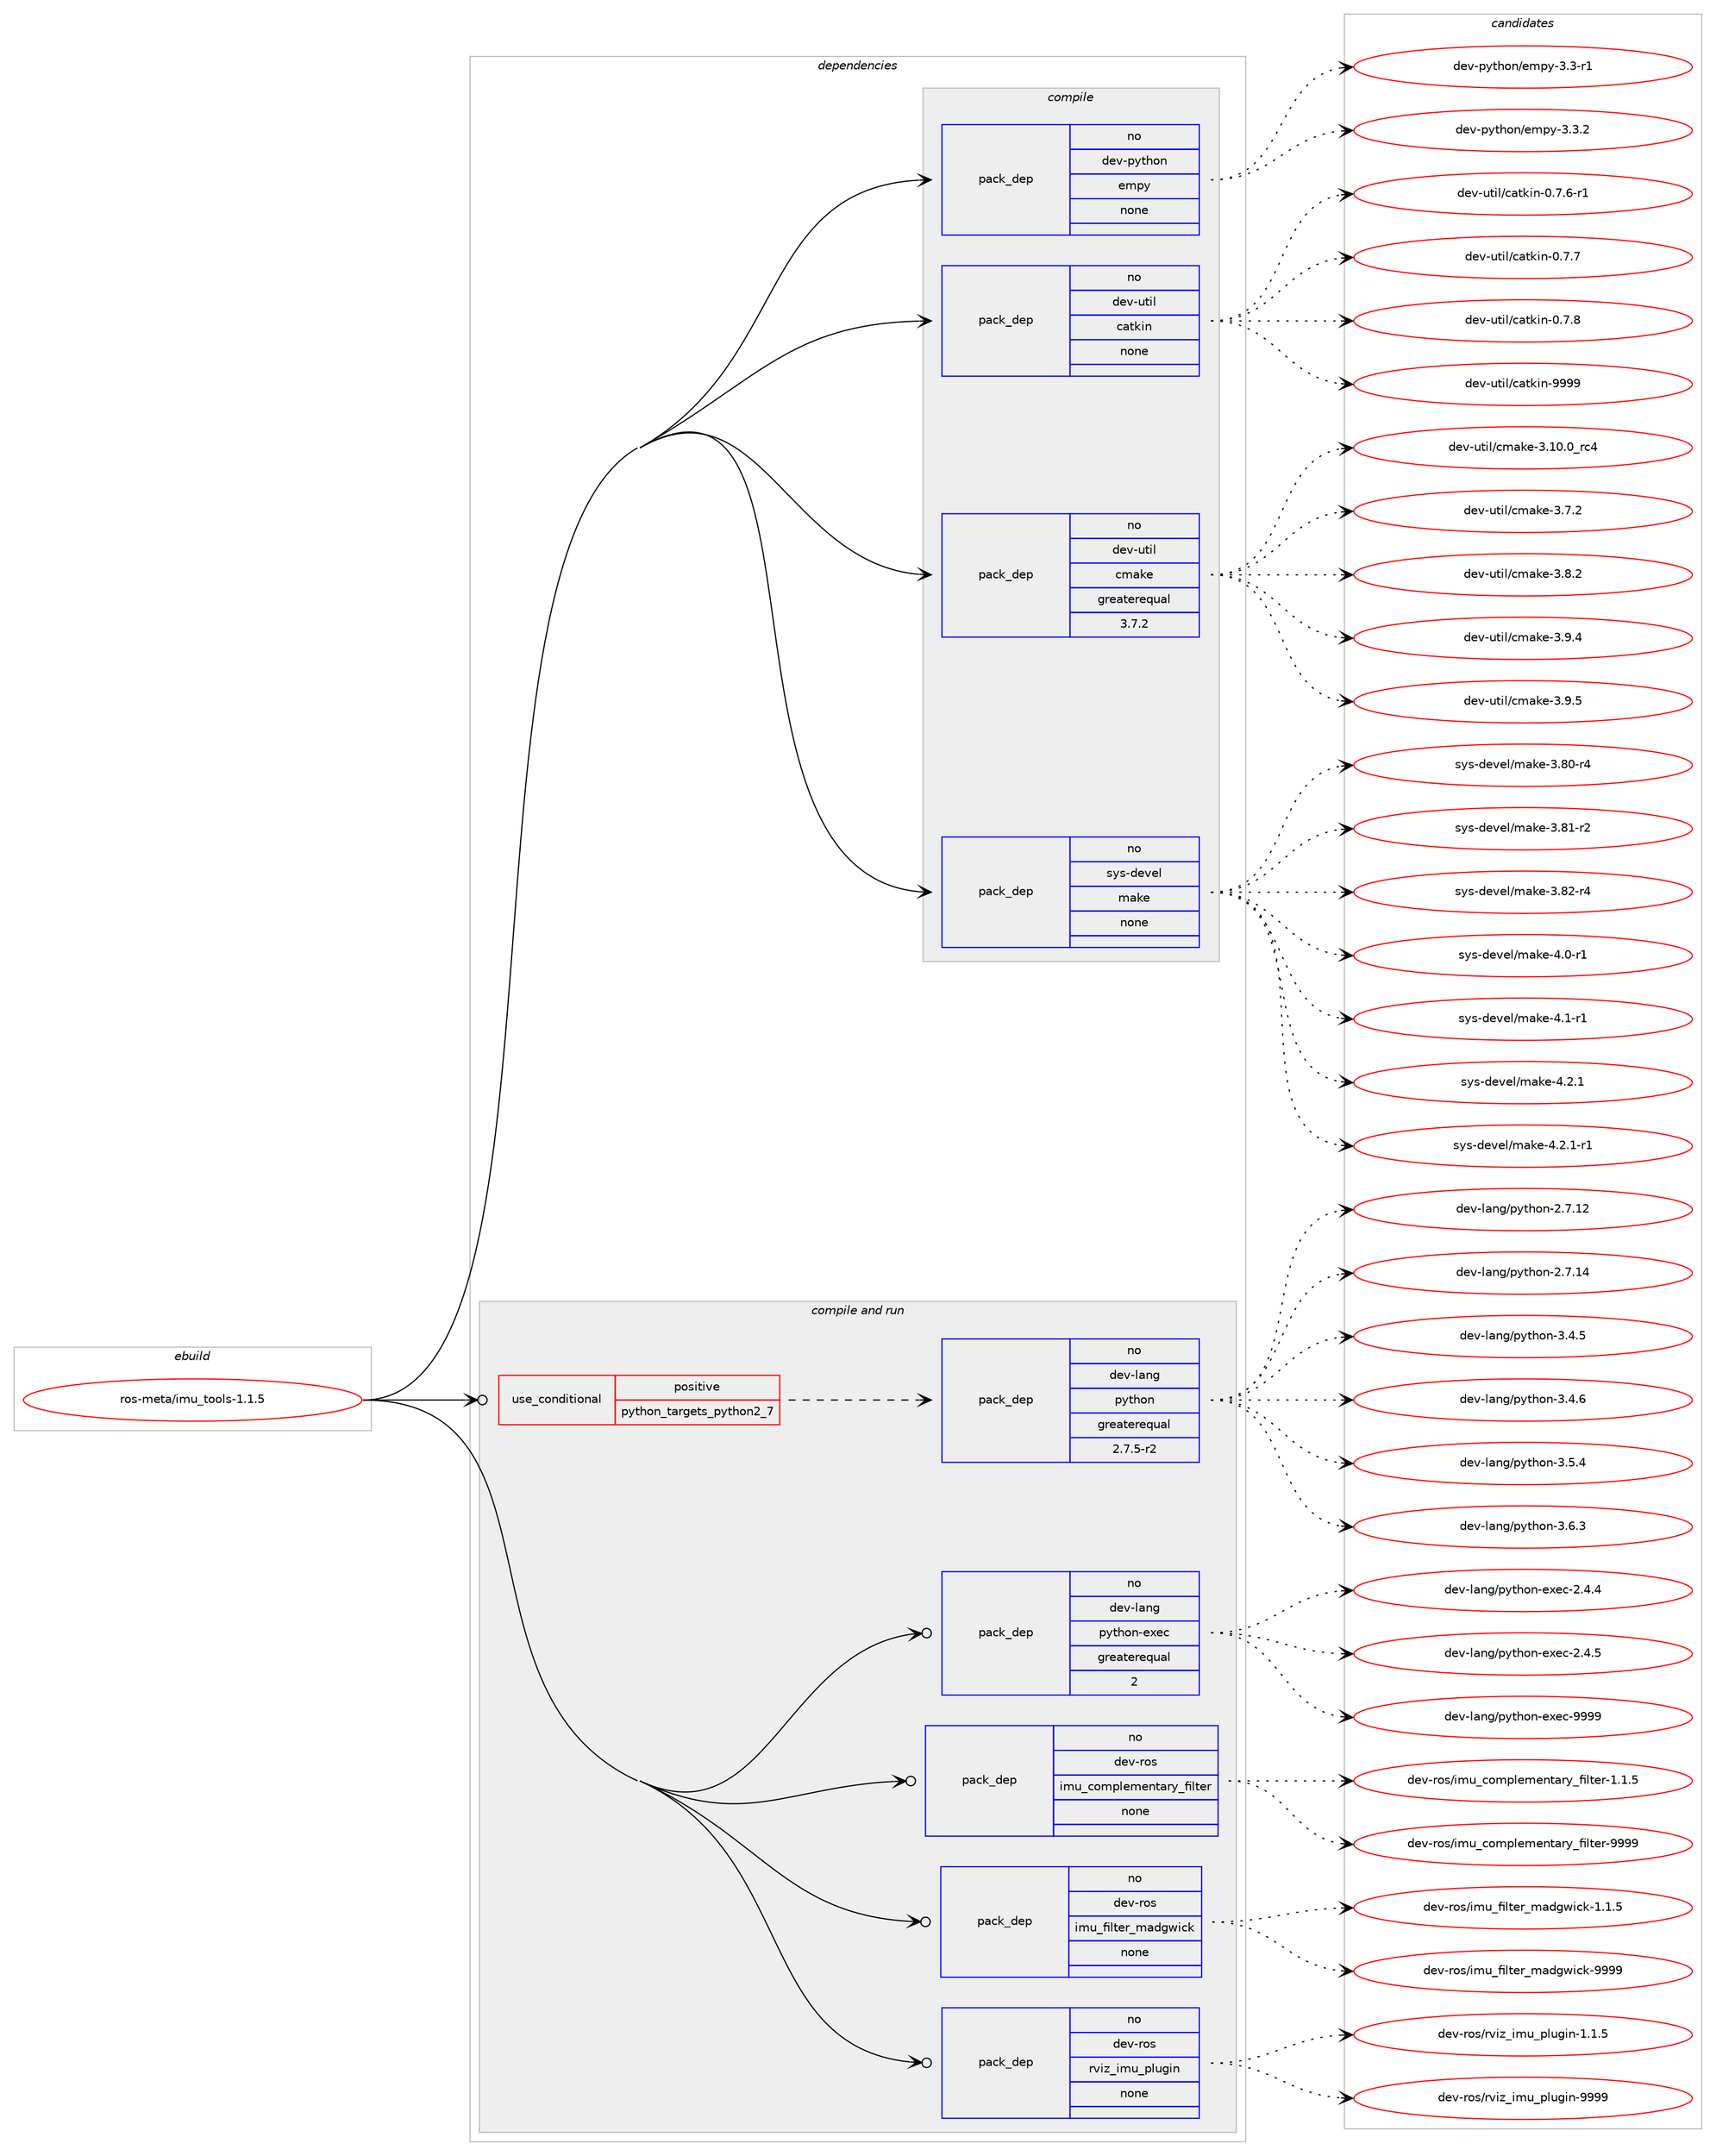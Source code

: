 digraph prolog {

# *************
# Graph options
# *************

newrank=true;
concentrate=true;
compound=true;
graph [rankdir=LR,fontname=Helvetica,fontsize=10,ranksep=1.5];#, ranksep=2.5, nodesep=0.2];
edge  [arrowhead=vee];
node  [fontname=Helvetica,fontsize=10];

# **********
# The ebuild
# **********

subgraph cluster_leftcol {
color=gray;
rank=same;
label=<<i>ebuild</i>>;
id [label="ros-meta/imu_tools-1.1.5", color=red, width=4, href="../ros-meta/imu_tools-1.1.5.svg"];
}

# ****************
# The dependencies
# ****************

subgraph cluster_midcol {
color=gray;
label=<<i>dependencies</i>>;
subgraph cluster_compile {
fillcolor="#eeeeee";
style=filled;
label=<<i>compile</i>>;
subgraph pack325143 {
dependency441791 [label=<<TABLE BORDER="0" CELLBORDER="1" CELLSPACING="0" CELLPADDING="4" WIDTH="220"><TR><TD ROWSPAN="6" CELLPADDING="30">pack_dep</TD></TR><TR><TD WIDTH="110">no</TD></TR><TR><TD>dev-python</TD></TR><TR><TD>empy</TD></TR><TR><TD>none</TD></TR><TR><TD></TD></TR></TABLE>>, shape=none, color=blue];
}
id:e -> dependency441791:w [weight=20,style="solid",arrowhead="vee"];
subgraph pack325144 {
dependency441792 [label=<<TABLE BORDER="0" CELLBORDER="1" CELLSPACING="0" CELLPADDING="4" WIDTH="220"><TR><TD ROWSPAN="6" CELLPADDING="30">pack_dep</TD></TR><TR><TD WIDTH="110">no</TD></TR><TR><TD>dev-util</TD></TR><TR><TD>catkin</TD></TR><TR><TD>none</TD></TR><TR><TD></TD></TR></TABLE>>, shape=none, color=blue];
}
id:e -> dependency441792:w [weight=20,style="solid",arrowhead="vee"];
subgraph pack325145 {
dependency441793 [label=<<TABLE BORDER="0" CELLBORDER="1" CELLSPACING="0" CELLPADDING="4" WIDTH="220"><TR><TD ROWSPAN="6" CELLPADDING="30">pack_dep</TD></TR><TR><TD WIDTH="110">no</TD></TR><TR><TD>dev-util</TD></TR><TR><TD>cmake</TD></TR><TR><TD>greaterequal</TD></TR><TR><TD>3.7.2</TD></TR></TABLE>>, shape=none, color=blue];
}
id:e -> dependency441793:w [weight=20,style="solid",arrowhead="vee"];
subgraph pack325146 {
dependency441794 [label=<<TABLE BORDER="0" CELLBORDER="1" CELLSPACING="0" CELLPADDING="4" WIDTH="220"><TR><TD ROWSPAN="6" CELLPADDING="30">pack_dep</TD></TR><TR><TD WIDTH="110">no</TD></TR><TR><TD>sys-devel</TD></TR><TR><TD>make</TD></TR><TR><TD>none</TD></TR><TR><TD></TD></TR></TABLE>>, shape=none, color=blue];
}
id:e -> dependency441794:w [weight=20,style="solid",arrowhead="vee"];
}
subgraph cluster_compileandrun {
fillcolor="#eeeeee";
style=filled;
label=<<i>compile and run</i>>;
subgraph cond108999 {
dependency441795 [label=<<TABLE BORDER="0" CELLBORDER="1" CELLSPACING="0" CELLPADDING="4"><TR><TD ROWSPAN="3" CELLPADDING="10">use_conditional</TD></TR><TR><TD>positive</TD></TR><TR><TD>python_targets_python2_7</TD></TR></TABLE>>, shape=none, color=red];
subgraph pack325147 {
dependency441796 [label=<<TABLE BORDER="0" CELLBORDER="1" CELLSPACING="0" CELLPADDING="4" WIDTH="220"><TR><TD ROWSPAN="6" CELLPADDING="30">pack_dep</TD></TR><TR><TD WIDTH="110">no</TD></TR><TR><TD>dev-lang</TD></TR><TR><TD>python</TD></TR><TR><TD>greaterequal</TD></TR><TR><TD>2.7.5-r2</TD></TR></TABLE>>, shape=none, color=blue];
}
dependency441795:e -> dependency441796:w [weight=20,style="dashed",arrowhead="vee"];
}
id:e -> dependency441795:w [weight=20,style="solid",arrowhead="odotvee"];
subgraph pack325148 {
dependency441797 [label=<<TABLE BORDER="0" CELLBORDER="1" CELLSPACING="0" CELLPADDING="4" WIDTH="220"><TR><TD ROWSPAN="6" CELLPADDING="30">pack_dep</TD></TR><TR><TD WIDTH="110">no</TD></TR><TR><TD>dev-lang</TD></TR><TR><TD>python-exec</TD></TR><TR><TD>greaterequal</TD></TR><TR><TD>2</TD></TR></TABLE>>, shape=none, color=blue];
}
id:e -> dependency441797:w [weight=20,style="solid",arrowhead="odotvee"];
subgraph pack325149 {
dependency441798 [label=<<TABLE BORDER="0" CELLBORDER="1" CELLSPACING="0" CELLPADDING="4" WIDTH="220"><TR><TD ROWSPAN="6" CELLPADDING="30">pack_dep</TD></TR><TR><TD WIDTH="110">no</TD></TR><TR><TD>dev-ros</TD></TR><TR><TD>imu_complementary_filter</TD></TR><TR><TD>none</TD></TR><TR><TD></TD></TR></TABLE>>, shape=none, color=blue];
}
id:e -> dependency441798:w [weight=20,style="solid",arrowhead="odotvee"];
subgraph pack325150 {
dependency441799 [label=<<TABLE BORDER="0" CELLBORDER="1" CELLSPACING="0" CELLPADDING="4" WIDTH="220"><TR><TD ROWSPAN="6" CELLPADDING="30">pack_dep</TD></TR><TR><TD WIDTH="110">no</TD></TR><TR><TD>dev-ros</TD></TR><TR><TD>imu_filter_madgwick</TD></TR><TR><TD>none</TD></TR><TR><TD></TD></TR></TABLE>>, shape=none, color=blue];
}
id:e -> dependency441799:w [weight=20,style="solid",arrowhead="odotvee"];
subgraph pack325151 {
dependency441800 [label=<<TABLE BORDER="0" CELLBORDER="1" CELLSPACING="0" CELLPADDING="4" WIDTH="220"><TR><TD ROWSPAN="6" CELLPADDING="30">pack_dep</TD></TR><TR><TD WIDTH="110">no</TD></TR><TR><TD>dev-ros</TD></TR><TR><TD>rviz_imu_plugin</TD></TR><TR><TD>none</TD></TR><TR><TD></TD></TR></TABLE>>, shape=none, color=blue];
}
id:e -> dependency441800:w [weight=20,style="solid",arrowhead="odotvee"];
}
subgraph cluster_run {
fillcolor="#eeeeee";
style=filled;
label=<<i>run</i>>;
}
}

# **************
# The candidates
# **************

subgraph cluster_choices {
rank=same;
color=gray;
label=<<i>candidates</i>>;

subgraph choice325143 {
color=black;
nodesep=1;
choice1001011184511212111610411111047101109112121455146514511449 [label="dev-python/empy-3.3-r1", color=red, width=4,href="../dev-python/empy-3.3-r1.svg"];
choice1001011184511212111610411111047101109112121455146514650 [label="dev-python/empy-3.3.2", color=red, width=4,href="../dev-python/empy-3.3.2.svg"];
dependency441791:e -> choice1001011184511212111610411111047101109112121455146514511449:w [style=dotted,weight="100"];
dependency441791:e -> choice1001011184511212111610411111047101109112121455146514650:w [style=dotted,weight="100"];
}
subgraph choice325144 {
color=black;
nodesep=1;
choice100101118451171161051084799971161071051104548465546544511449 [label="dev-util/catkin-0.7.6-r1", color=red, width=4,href="../dev-util/catkin-0.7.6-r1.svg"];
choice10010111845117116105108479997116107105110454846554655 [label="dev-util/catkin-0.7.7", color=red, width=4,href="../dev-util/catkin-0.7.7.svg"];
choice10010111845117116105108479997116107105110454846554656 [label="dev-util/catkin-0.7.8", color=red, width=4,href="../dev-util/catkin-0.7.8.svg"];
choice100101118451171161051084799971161071051104557575757 [label="dev-util/catkin-9999", color=red, width=4,href="../dev-util/catkin-9999.svg"];
dependency441792:e -> choice100101118451171161051084799971161071051104548465546544511449:w [style=dotted,weight="100"];
dependency441792:e -> choice10010111845117116105108479997116107105110454846554655:w [style=dotted,weight="100"];
dependency441792:e -> choice10010111845117116105108479997116107105110454846554656:w [style=dotted,weight="100"];
dependency441792:e -> choice100101118451171161051084799971161071051104557575757:w [style=dotted,weight="100"];
}
subgraph choice325145 {
color=black;
nodesep=1;
choice1001011184511711610510847991099710710145514649484648951149952 [label="dev-util/cmake-3.10.0_rc4", color=red, width=4,href="../dev-util/cmake-3.10.0_rc4.svg"];
choice10010111845117116105108479910997107101455146554650 [label="dev-util/cmake-3.7.2", color=red, width=4,href="../dev-util/cmake-3.7.2.svg"];
choice10010111845117116105108479910997107101455146564650 [label="dev-util/cmake-3.8.2", color=red, width=4,href="../dev-util/cmake-3.8.2.svg"];
choice10010111845117116105108479910997107101455146574652 [label="dev-util/cmake-3.9.4", color=red, width=4,href="../dev-util/cmake-3.9.4.svg"];
choice10010111845117116105108479910997107101455146574653 [label="dev-util/cmake-3.9.5", color=red, width=4,href="../dev-util/cmake-3.9.5.svg"];
dependency441793:e -> choice1001011184511711610510847991099710710145514649484648951149952:w [style=dotted,weight="100"];
dependency441793:e -> choice10010111845117116105108479910997107101455146554650:w [style=dotted,weight="100"];
dependency441793:e -> choice10010111845117116105108479910997107101455146564650:w [style=dotted,weight="100"];
dependency441793:e -> choice10010111845117116105108479910997107101455146574652:w [style=dotted,weight="100"];
dependency441793:e -> choice10010111845117116105108479910997107101455146574653:w [style=dotted,weight="100"];
}
subgraph choice325146 {
color=black;
nodesep=1;
choice11512111545100101118101108471099710710145514656484511452 [label="sys-devel/make-3.80-r4", color=red, width=4,href="../sys-devel/make-3.80-r4.svg"];
choice11512111545100101118101108471099710710145514656494511450 [label="sys-devel/make-3.81-r2", color=red, width=4,href="../sys-devel/make-3.81-r2.svg"];
choice11512111545100101118101108471099710710145514656504511452 [label="sys-devel/make-3.82-r4", color=red, width=4,href="../sys-devel/make-3.82-r4.svg"];
choice115121115451001011181011084710997107101455246484511449 [label="sys-devel/make-4.0-r1", color=red, width=4,href="../sys-devel/make-4.0-r1.svg"];
choice115121115451001011181011084710997107101455246494511449 [label="sys-devel/make-4.1-r1", color=red, width=4,href="../sys-devel/make-4.1-r1.svg"];
choice115121115451001011181011084710997107101455246504649 [label="sys-devel/make-4.2.1", color=red, width=4,href="../sys-devel/make-4.2.1.svg"];
choice1151211154510010111810110847109971071014552465046494511449 [label="sys-devel/make-4.2.1-r1", color=red, width=4,href="../sys-devel/make-4.2.1-r1.svg"];
dependency441794:e -> choice11512111545100101118101108471099710710145514656484511452:w [style=dotted,weight="100"];
dependency441794:e -> choice11512111545100101118101108471099710710145514656494511450:w [style=dotted,weight="100"];
dependency441794:e -> choice11512111545100101118101108471099710710145514656504511452:w [style=dotted,weight="100"];
dependency441794:e -> choice115121115451001011181011084710997107101455246484511449:w [style=dotted,weight="100"];
dependency441794:e -> choice115121115451001011181011084710997107101455246494511449:w [style=dotted,weight="100"];
dependency441794:e -> choice115121115451001011181011084710997107101455246504649:w [style=dotted,weight="100"];
dependency441794:e -> choice1151211154510010111810110847109971071014552465046494511449:w [style=dotted,weight="100"];
}
subgraph choice325147 {
color=black;
nodesep=1;
choice10010111845108971101034711212111610411111045504655464950 [label="dev-lang/python-2.7.12", color=red, width=4,href="../dev-lang/python-2.7.12.svg"];
choice10010111845108971101034711212111610411111045504655464952 [label="dev-lang/python-2.7.14", color=red, width=4,href="../dev-lang/python-2.7.14.svg"];
choice100101118451089711010347112121116104111110455146524653 [label="dev-lang/python-3.4.5", color=red, width=4,href="../dev-lang/python-3.4.5.svg"];
choice100101118451089711010347112121116104111110455146524654 [label="dev-lang/python-3.4.6", color=red, width=4,href="../dev-lang/python-3.4.6.svg"];
choice100101118451089711010347112121116104111110455146534652 [label="dev-lang/python-3.5.4", color=red, width=4,href="../dev-lang/python-3.5.4.svg"];
choice100101118451089711010347112121116104111110455146544651 [label="dev-lang/python-3.6.3", color=red, width=4,href="../dev-lang/python-3.6.3.svg"];
dependency441796:e -> choice10010111845108971101034711212111610411111045504655464950:w [style=dotted,weight="100"];
dependency441796:e -> choice10010111845108971101034711212111610411111045504655464952:w [style=dotted,weight="100"];
dependency441796:e -> choice100101118451089711010347112121116104111110455146524653:w [style=dotted,weight="100"];
dependency441796:e -> choice100101118451089711010347112121116104111110455146524654:w [style=dotted,weight="100"];
dependency441796:e -> choice100101118451089711010347112121116104111110455146534652:w [style=dotted,weight="100"];
dependency441796:e -> choice100101118451089711010347112121116104111110455146544651:w [style=dotted,weight="100"];
}
subgraph choice325148 {
color=black;
nodesep=1;
choice1001011184510897110103471121211161041111104510112010199455046524652 [label="dev-lang/python-exec-2.4.4", color=red, width=4,href="../dev-lang/python-exec-2.4.4.svg"];
choice1001011184510897110103471121211161041111104510112010199455046524653 [label="dev-lang/python-exec-2.4.5", color=red, width=4,href="../dev-lang/python-exec-2.4.5.svg"];
choice10010111845108971101034711212111610411111045101120101994557575757 [label="dev-lang/python-exec-9999", color=red, width=4,href="../dev-lang/python-exec-9999.svg"];
dependency441797:e -> choice1001011184510897110103471121211161041111104510112010199455046524652:w [style=dotted,weight="100"];
dependency441797:e -> choice1001011184510897110103471121211161041111104510112010199455046524653:w [style=dotted,weight="100"];
dependency441797:e -> choice10010111845108971101034711212111610411111045101120101994557575757:w [style=dotted,weight="100"];
}
subgraph choice325149 {
color=black;
nodesep=1;
choice100101118451141111154710510911795991111091121081011091011101169711412195102105108116101114454946494653 [label="dev-ros/imu_complementary_filter-1.1.5", color=red, width=4,href="../dev-ros/imu_complementary_filter-1.1.5.svg"];
choice1001011184511411111547105109117959911110911210810110910111011697114121951021051081161011144557575757 [label="dev-ros/imu_complementary_filter-9999", color=red, width=4,href="../dev-ros/imu_complementary_filter-9999.svg"];
dependency441798:e -> choice100101118451141111154710510911795991111091121081011091011101169711412195102105108116101114454946494653:w [style=dotted,weight="100"];
dependency441798:e -> choice1001011184511411111547105109117959911110911210810110910111011697114121951021051081161011144557575757:w [style=dotted,weight="100"];
}
subgraph choice325150 {
color=black;
nodesep=1;
choice100101118451141111154710510911795102105108116101114951099710010311910599107454946494653 [label="dev-ros/imu_filter_madgwick-1.1.5", color=red, width=4,href="../dev-ros/imu_filter_madgwick-1.1.5.svg"];
choice1001011184511411111547105109117951021051081161011149510997100103119105991074557575757 [label="dev-ros/imu_filter_madgwick-9999", color=red, width=4,href="../dev-ros/imu_filter_madgwick-9999.svg"];
dependency441799:e -> choice100101118451141111154710510911795102105108116101114951099710010311910599107454946494653:w [style=dotted,weight="100"];
dependency441799:e -> choice1001011184511411111547105109117951021051081161011149510997100103119105991074557575757:w [style=dotted,weight="100"];
}
subgraph choice325151 {
color=black;
nodesep=1;
choice10010111845114111115471141181051229510510911795112108117103105110454946494653 [label="dev-ros/rviz_imu_plugin-1.1.5", color=red, width=4,href="../dev-ros/rviz_imu_plugin-1.1.5.svg"];
choice100101118451141111154711411810512295105109117951121081171031051104557575757 [label="dev-ros/rviz_imu_plugin-9999", color=red, width=4,href="../dev-ros/rviz_imu_plugin-9999.svg"];
dependency441800:e -> choice10010111845114111115471141181051229510510911795112108117103105110454946494653:w [style=dotted,weight="100"];
dependency441800:e -> choice100101118451141111154711411810512295105109117951121081171031051104557575757:w [style=dotted,weight="100"];
}
}

}
